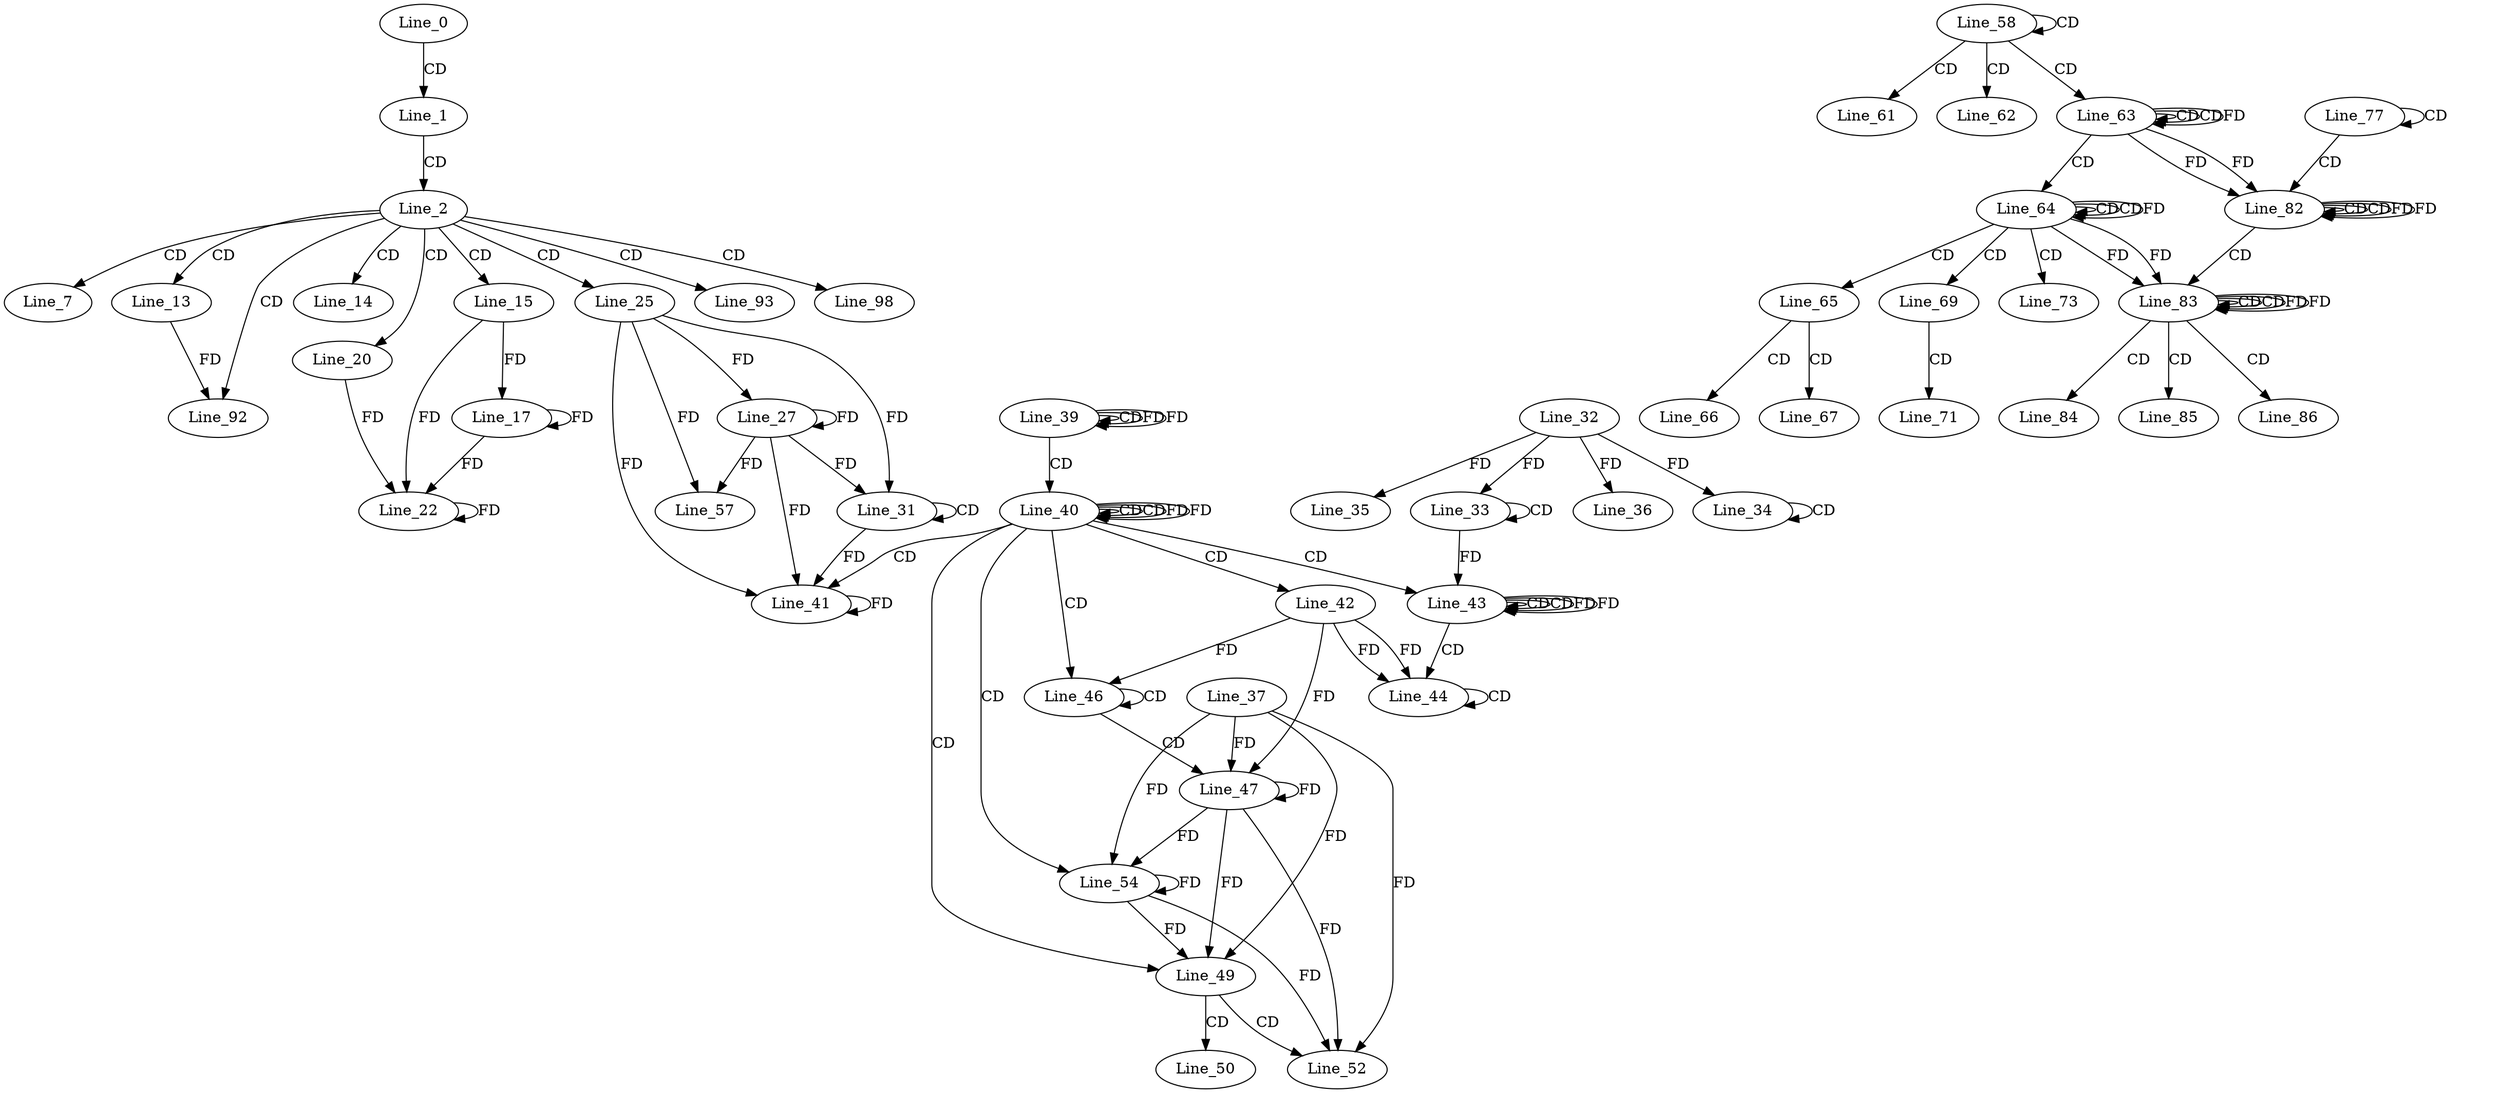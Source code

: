 digraph G {
  Line_0;
  Line_1;
  Line_2;
  Line_7;
  Line_13;
  Line_14;
  Line_15;
  Line_17;
  Line_20;
  Line_22;
  Line_22;
  Line_25;
  Line_27;
  Line_31;
  Line_31;
  Line_33;
  Line_33;
  Line_32;
  Line_33;
  Line_34;
  Line_34;
  Line_34;
  Line_35;
  Line_36;
  Line_39;
  Line_39;
  Line_39;
  Line_40;
  Line_40;
  Line_40;
  Line_41;
  Line_41;
  Line_42;
  Line_43;
  Line_43;
  Line_43;
  Line_44;
  Line_44;
  Line_44;
  Line_46;
  Line_46;
  Line_47;
  Line_37;
  Line_47;
  Line_49;
  Line_50;
  Line_52;
  Line_54;
  Line_57;
  Line_58;
  Line_58;
  Line_61;
  Line_62;
  Line_63;
  Line_63;
  Line_63;
  Line_64;
  Line_64;
  Line_64;
  Line_65;
  Line_66;
  Line_67;
  Line_69;
  Line_71;
  Line_73;
  Line_77;
  Line_77;
  Line_82;
  Line_82;
  Line_82;
  Line_83;
  Line_83;
  Line_83;
  Line_84;
  Line_85;
  Line_86;
  Line_92;
  Line_93;
  Line_98;
  Line_0 -> Line_1 [ label="CD" ];
  Line_1 -> Line_2 [ label="CD" ];
  Line_2 -> Line_7 [ label="CD" ];
  Line_2 -> Line_13 [ label="CD" ];
  Line_2 -> Line_14 [ label="CD" ];
  Line_2 -> Line_15 [ label="CD" ];
  Line_15 -> Line_17 [ label="FD" ];
  Line_17 -> Line_17 [ label="FD" ];
  Line_2 -> Line_20 [ label="CD" ];
  Line_20 -> Line_22 [ label="FD" ];
  Line_22 -> Line_22 [ label="FD" ];
  Line_15 -> Line_22 [ label="FD" ];
  Line_17 -> Line_22 [ label="FD" ];
  Line_2 -> Line_25 [ label="CD" ];
  Line_25 -> Line_27 [ label="FD" ];
  Line_27 -> Line_27 [ label="FD" ];
  Line_31 -> Line_31 [ label="CD" ];
  Line_25 -> Line_31 [ label="FD" ];
  Line_27 -> Line_31 [ label="FD" ];
  Line_33 -> Line_33 [ label="CD" ];
  Line_32 -> Line_33 [ label="FD" ];
  Line_34 -> Line_34 [ label="CD" ];
  Line_32 -> Line_34 [ label="FD" ];
  Line_32 -> Line_35 [ label="FD" ];
  Line_32 -> Line_36 [ label="FD" ];
  Line_39 -> Line_39 [ label="CD" ];
  Line_39 -> Line_39 [ label="FD" ];
  Line_39 -> Line_40 [ label="CD" ];
  Line_40 -> Line_40 [ label="CD" ];
  Line_40 -> Line_40 [ label="CD" ];
  Line_40 -> Line_40 [ label="FD" ];
  Line_40 -> Line_41 [ label="CD" ];
  Line_41 -> Line_41 [ label="FD" ];
  Line_31 -> Line_41 [ label="FD" ];
  Line_25 -> Line_41 [ label="FD" ];
  Line_27 -> Line_41 [ label="FD" ];
  Line_40 -> Line_42 [ label="CD" ];
  Line_40 -> Line_43 [ label="CD" ];
  Line_43 -> Line_43 [ label="CD" ];
  Line_33 -> Line_43 [ label="FD" ];
  Line_43 -> Line_43 [ label="CD" ];
  Line_43 -> Line_43 [ label="FD" ];
  Line_43 -> Line_44 [ label="CD" ];
  Line_42 -> Line_44 [ label="FD" ];
  Line_44 -> Line_44 [ label="CD" ];
  Line_42 -> Line_44 [ label="FD" ];
  Line_40 -> Line_46 [ label="CD" ];
  Line_46 -> Line_46 [ label="CD" ];
  Line_42 -> Line_46 [ label="FD" ];
  Line_46 -> Line_47 [ label="CD" ];
  Line_47 -> Line_47 [ label="FD" ];
  Line_37 -> Line_47 [ label="FD" ];
  Line_42 -> Line_47 [ label="FD" ];
  Line_40 -> Line_49 [ label="CD" ];
  Line_47 -> Line_49 [ label="FD" ];
  Line_37 -> Line_49 [ label="FD" ];
  Line_49 -> Line_50 [ label="CD" ];
  Line_49 -> Line_52 [ label="CD" ];
  Line_47 -> Line_52 [ label="FD" ];
  Line_37 -> Line_52 [ label="FD" ];
  Line_40 -> Line_54 [ label="CD" ];
  Line_47 -> Line_54 [ label="FD" ];
  Line_54 -> Line_54 [ label="FD" ];
  Line_37 -> Line_54 [ label="FD" ];
  Line_25 -> Line_57 [ label="FD" ];
  Line_27 -> Line_57 [ label="FD" ];
  Line_58 -> Line_58 [ label="CD" ];
  Line_58 -> Line_61 [ label="CD" ];
  Line_58 -> Line_62 [ label="CD" ];
  Line_58 -> Line_63 [ label="CD" ];
  Line_63 -> Line_63 [ label="CD" ];
  Line_63 -> Line_63 [ label="CD" ];
  Line_63 -> Line_63 [ label="FD" ];
  Line_63 -> Line_64 [ label="CD" ];
  Line_64 -> Line_64 [ label="CD" ];
  Line_64 -> Line_64 [ label="CD" ];
  Line_64 -> Line_64 [ label="FD" ];
  Line_64 -> Line_65 [ label="CD" ];
  Line_65 -> Line_66 [ label="CD" ];
  Line_65 -> Line_67 [ label="CD" ];
  Line_64 -> Line_69 [ label="CD" ];
  Line_69 -> Line_71 [ label="CD" ];
  Line_64 -> Line_73 [ label="CD" ];
  Line_77 -> Line_77 [ label="CD" ];
  Line_77 -> Line_82 [ label="CD" ];
  Line_82 -> Line_82 [ label="CD" ];
  Line_63 -> Line_82 [ label="FD" ];
  Line_82 -> Line_82 [ label="CD" ];
  Line_82 -> Line_82 [ label="FD" ];
  Line_63 -> Line_82 [ label="FD" ];
  Line_82 -> Line_83 [ label="CD" ];
  Line_83 -> Line_83 [ label="CD" ];
  Line_64 -> Line_83 [ label="FD" ];
  Line_83 -> Line_83 [ label="CD" ];
  Line_83 -> Line_83 [ label="FD" ];
  Line_64 -> Line_83 [ label="FD" ];
  Line_83 -> Line_84 [ label="CD" ];
  Line_83 -> Line_85 [ label="CD" ];
  Line_83 -> Line_86 [ label="CD" ];
  Line_2 -> Line_92 [ label="CD" ];
  Line_13 -> Line_92 [ label="FD" ];
  Line_2 -> Line_93 [ label="CD" ];
  Line_2 -> Line_98 [ label="CD" ];
  Line_39 -> Line_39 [ label="FD" ];
  Line_40 -> Line_40 [ label="FD" ];
  Line_54 -> Line_49 [ label="FD" ];
  Line_54 -> Line_52 [ label="FD" ];
  Line_43 -> Line_43 [ label="FD" ];
  Line_82 -> Line_82 [ label="FD" ];
  Line_83 -> Line_83 [ label="FD" ];
}
